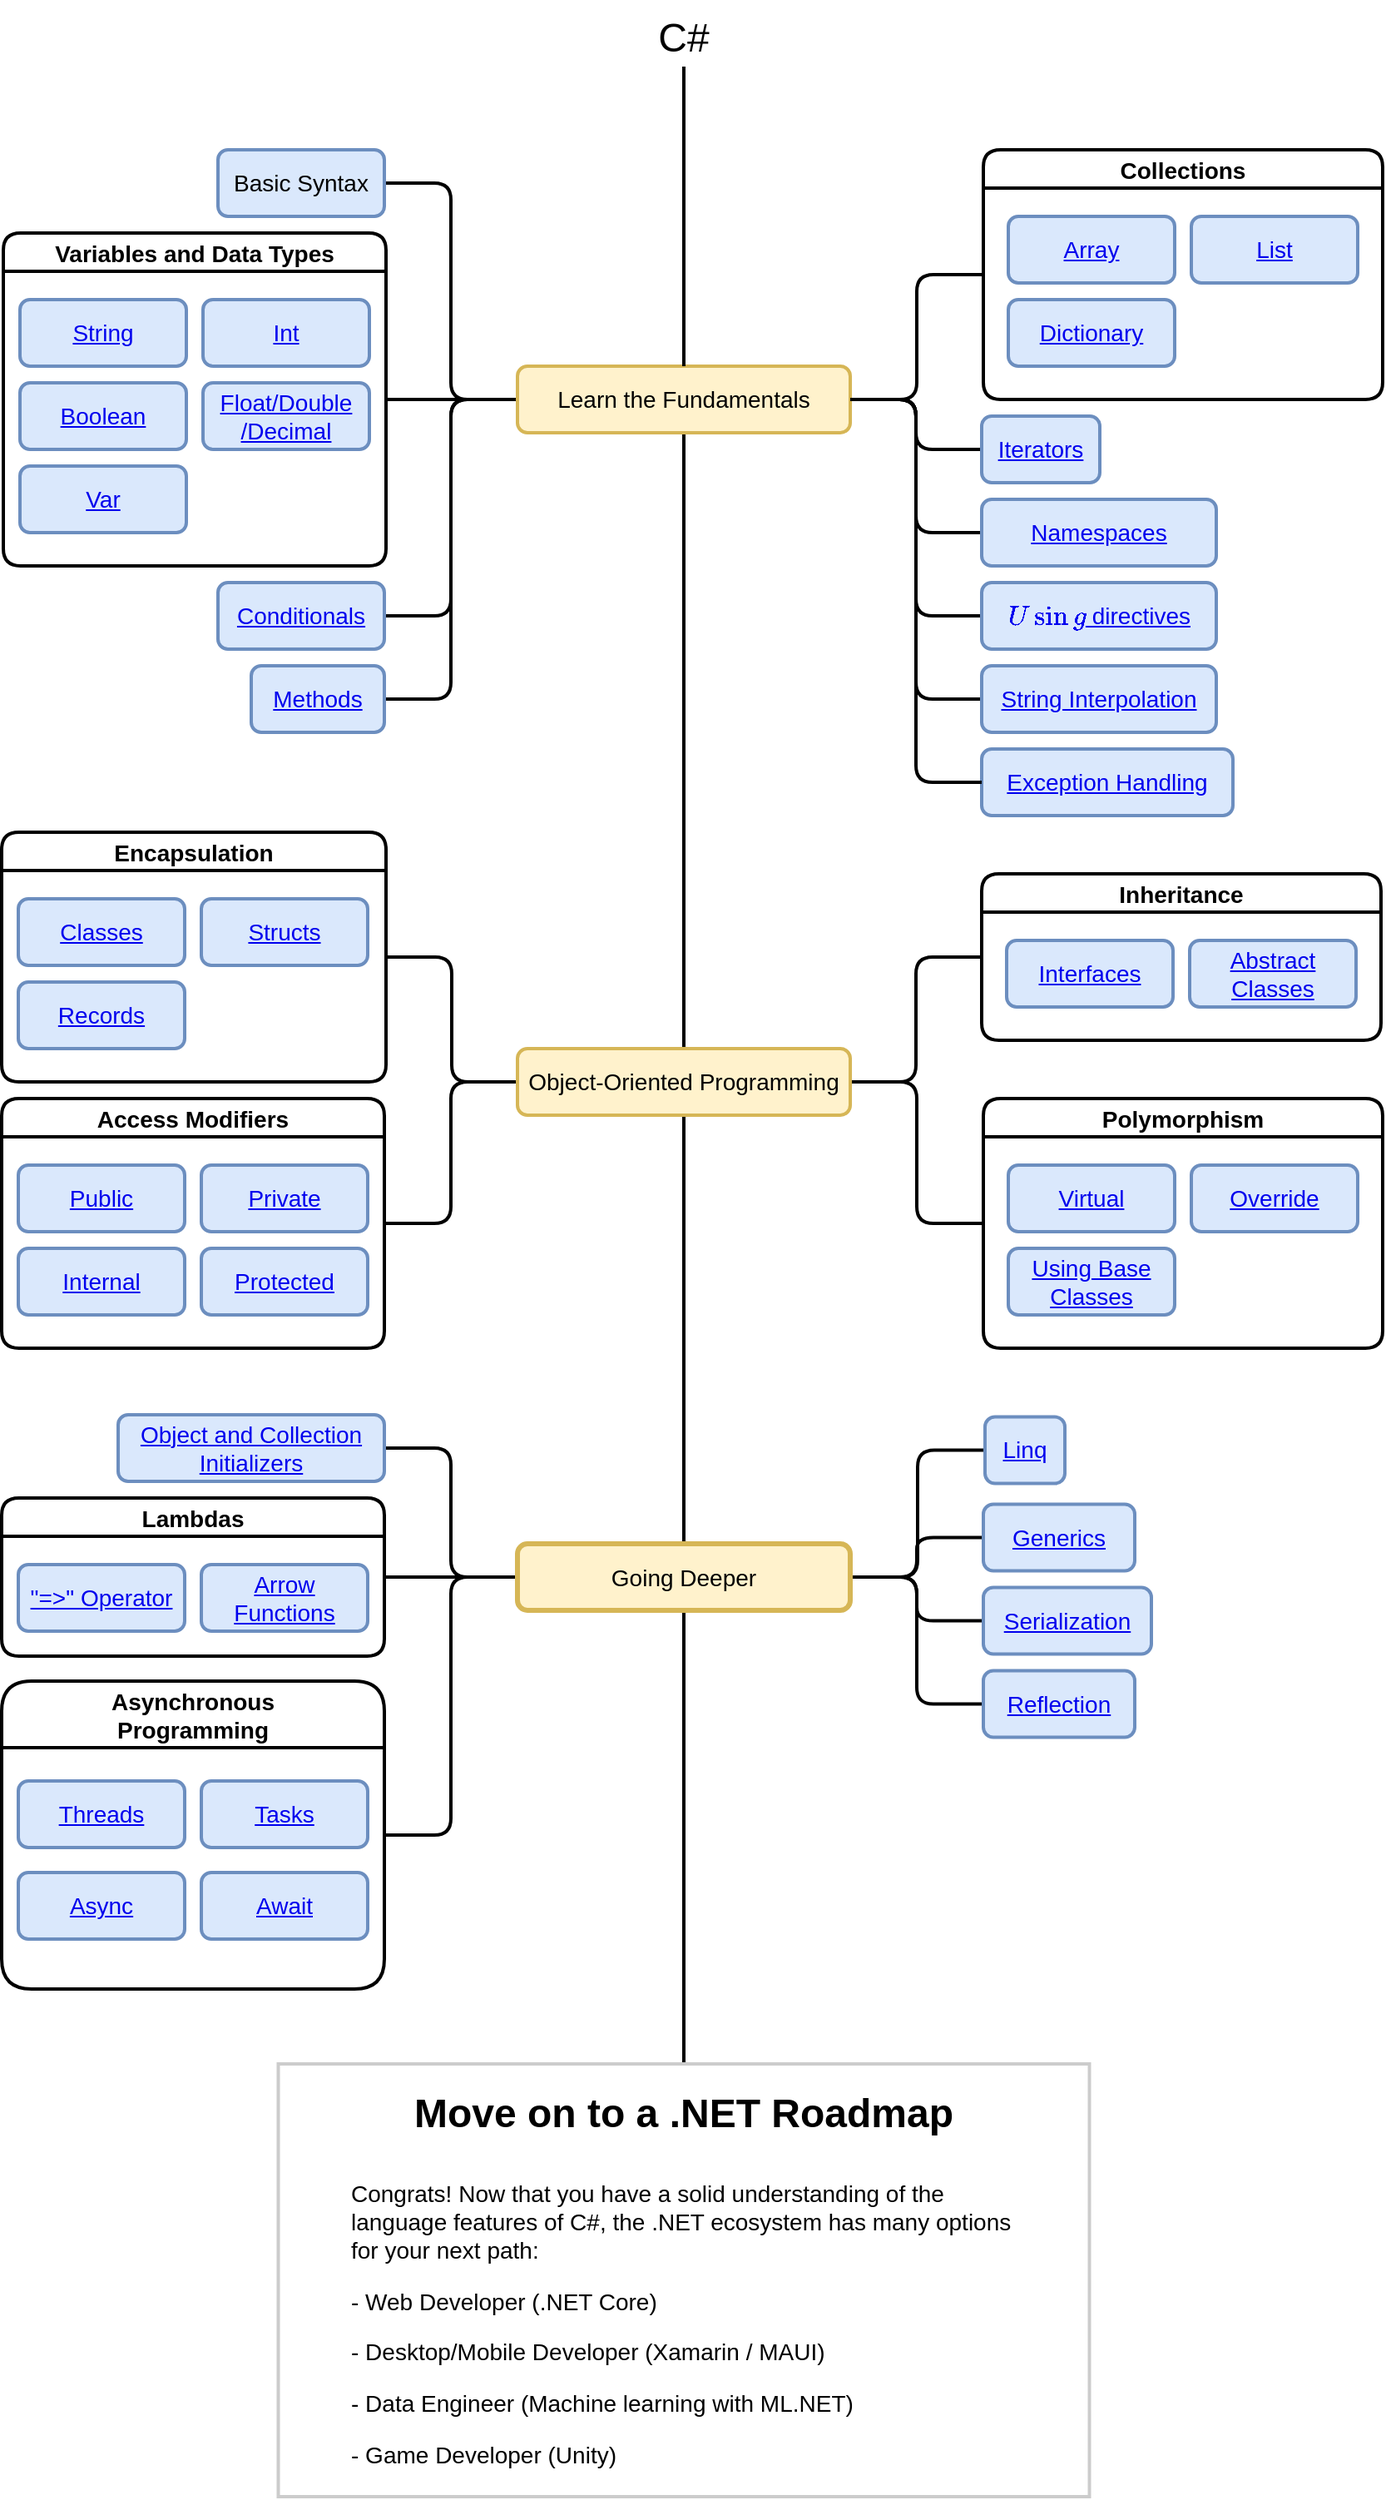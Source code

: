 <mxfile version="15.7.3" type="github">
  <diagram id="Bi8yQc8i4gSCwa7ISA3M" name="Page-1">
    <mxGraphModel dx="1483" dy="781" grid="1" gridSize="10" guides="1" tooltips="1" connect="1" arrows="0" fold="1" page="1" pageScale="1" pageWidth="850" pageHeight="1100" math="0" shadow="0">
      <root>
        <mxCell id="0" />
        <mxCell id="1" parent="0" />
        <mxCell id="HOgNb5vJPWKjZWPz9B7e-17" style="edgeStyle=orthogonalEdgeStyle;rounded=1;orthogonalLoop=1;jettySize=auto;html=1;exitX=0;exitY=0.5;exitDx=0;exitDy=0;entryX=1;entryY=0.5;entryDx=0;entryDy=0;fontSize=14;endArrow=none;endFill=0;strokeWidth=2;" parent="1" source="HOgNb5vJPWKjZWPz9B7e-1" target="HOgNb5vJPWKjZWPz9B7e-3" edge="1">
          <mxGeometry relative="1" as="geometry">
            <mxPoint x="311" y="150" as="sourcePoint" />
          </mxGeometry>
        </mxCell>
        <mxCell id="HOgNb5vJPWKjZWPz9B7e-18" style="edgeStyle=orthogonalEdgeStyle;rounded=1;orthogonalLoop=1;jettySize=auto;html=1;exitX=0;exitY=0.5;exitDx=0;exitDy=0;entryX=1;entryY=0.5;entryDx=0;entryDy=0;fontSize=14;endArrow=none;endFill=0;strokeWidth=2;" parent="1" source="HOgNb5vJPWKjZWPz9B7e-1" target="lwvj8f8YE6O9QnCj63W--41" edge="1">
          <mxGeometry relative="1" as="geometry">
            <mxPoint x="311" y="150" as="sourcePoint" />
            <mxPoint x="250" y="290" as="targetPoint" />
          </mxGeometry>
        </mxCell>
        <mxCell id="HOgNb5vJPWKjZWPz9B7e-20" style="edgeStyle=orthogonalEdgeStyle;rounded=1;orthogonalLoop=1;jettySize=auto;html=1;exitX=0;exitY=0.5;exitDx=0;exitDy=0;entryX=1;entryY=0.5;entryDx=0;entryDy=0;fontSize=14;endArrow=none;endFill=0;strokeWidth=2;" parent="1" source="HOgNb5vJPWKjZWPz9B7e-1" target="HOgNb5vJPWKjZWPz9B7e-5" edge="1">
          <mxGeometry relative="1" as="geometry">
            <mxPoint x="311" y="150" as="sourcePoint" />
          </mxGeometry>
        </mxCell>
        <mxCell id="HOgNb5vJPWKjZWPz9B7e-21" style="edgeStyle=orthogonalEdgeStyle;rounded=1;orthogonalLoop=1;jettySize=auto;html=1;exitX=0;exitY=0.5;exitDx=0;exitDy=0;entryX=1;entryY=0.5;entryDx=0;entryDy=0;fontSize=14;endArrow=none;endFill=0;strokeWidth=2;" parent="1" source="HOgNb5vJPWKjZWPz9B7e-1" target="HOgNb5vJPWKjZWPz9B7e-6" edge="1">
          <mxGeometry relative="1" as="geometry">
            <mxPoint x="311" y="150" as="sourcePoint" />
          </mxGeometry>
        </mxCell>
        <mxCell id="HOgNb5vJPWKjZWPz9B7e-24" style="edgeStyle=orthogonalEdgeStyle;rounded=1;orthogonalLoop=1;jettySize=auto;html=1;exitX=1;exitY=0.5;exitDx=0;exitDy=0;entryX=0;entryY=0.5;entryDx=0;entryDy=0;fontSize=14;endArrow=none;endFill=0;strokeWidth=2;" parent="1" source="HOgNb5vJPWKjZWPz9B7e-1" target="HOgNb5vJPWKjZWPz9B7e-7" edge="1">
          <mxGeometry relative="1" as="geometry" />
        </mxCell>
        <mxCell id="HOgNb5vJPWKjZWPz9B7e-25" style="edgeStyle=orthogonalEdgeStyle;rounded=1;orthogonalLoop=1;jettySize=auto;html=1;exitX=1;exitY=0.5;exitDx=0;exitDy=0;entryX=0;entryY=0.5;entryDx=0;entryDy=0;fontSize=14;endArrow=none;endFill=0;strokeWidth=2;" parent="1" source="HOgNb5vJPWKjZWPz9B7e-1" target="HOgNb5vJPWKjZWPz9B7e-10" edge="1">
          <mxGeometry relative="1" as="geometry" />
        </mxCell>
        <mxCell id="HOgNb5vJPWKjZWPz9B7e-28" style="edgeStyle=orthogonalEdgeStyle;rounded=1;orthogonalLoop=1;jettySize=auto;html=1;exitX=0.5;exitY=1;exitDx=0;exitDy=0;fontSize=14;endArrow=none;endFill=0;strokeWidth=2;" parent="1" source="HOgNb5vJPWKjZWPz9B7e-1" target="HOgNb5vJPWKjZWPz9B7e-27" edge="1">
          <mxGeometry relative="1" as="geometry" />
        </mxCell>
        <mxCell id="lwvj8f8YE6O9QnCj63W--19" style="edgeStyle=orthogonalEdgeStyle;rounded=1;orthogonalLoop=1;jettySize=auto;html=1;exitX=1;exitY=0.5;exitDx=0;exitDy=0;entryX=0;entryY=0.5;entryDx=0;entryDy=0;endArrow=none;endFill=0;strokeWidth=2;" edge="1" parent="1" source="HOgNb5vJPWKjZWPz9B7e-1" target="HOgNb5vJPWKjZWPz9B7e-9">
          <mxGeometry relative="1" as="geometry" />
        </mxCell>
        <mxCell id="lwvj8f8YE6O9QnCj63W--40" style="edgeStyle=orthogonalEdgeStyle;rounded=1;orthogonalLoop=1;jettySize=auto;html=1;exitX=1;exitY=0.5;exitDx=0;exitDy=0;entryX=0;entryY=0.5;entryDx=0;entryDy=0;endArrow=none;endFill=0;strokeWidth=2;" edge="1" parent="1" source="HOgNb5vJPWKjZWPz9B7e-1" target="lwvj8f8YE6O9QnCj63W--36">
          <mxGeometry relative="1" as="geometry" />
        </mxCell>
        <mxCell id="lwvj8f8YE6O9QnCj63W--48" style="edgeStyle=orthogonalEdgeStyle;rounded=1;orthogonalLoop=1;jettySize=auto;html=1;exitX=1;exitY=0.5;exitDx=0;exitDy=0;entryX=0;entryY=0.5;entryDx=0;entryDy=0;endArrow=none;endFill=0;strokeWidth=2;" edge="1" parent="1" source="HOgNb5vJPWKjZWPz9B7e-1" target="lwvj8f8YE6O9QnCj63W--47">
          <mxGeometry relative="1" as="geometry" />
        </mxCell>
        <mxCell id="HOgNb5vJPWKjZWPz9B7e-1" value="&lt;font style=&quot;font-size: 14px;&quot;&gt;Learn the Fundamentals&lt;/font&gt;" style="rounded=1;whiteSpace=wrap;html=1;fillColor=#fff2cc;strokeColor=#d6b656;strokeWidth=2;fontSize=14;" parent="1" vertex="1">
          <mxGeometry x="320" y="260" width="200" height="40" as="geometry" />
        </mxCell>
        <mxCell id="HOgNb5vJPWKjZWPz9B7e-19" style="edgeStyle=orthogonalEdgeStyle;rounded=1;orthogonalLoop=1;jettySize=auto;html=1;exitX=0.5;exitY=1;exitDx=0;exitDy=0;entryX=0.5;entryY=0;entryDx=0;entryDy=0;fontSize=14;endArrow=none;endFill=0;strokeWidth=2;" parent="1" source="HOgNb5vJPWKjZWPz9B7e-2" target="HOgNb5vJPWKjZWPz9B7e-1" edge="1">
          <mxGeometry relative="1" as="geometry" />
        </mxCell>
        <mxCell id="HOgNb5vJPWKjZWPz9B7e-2" value="&lt;div style=&quot;font-size: 24px;&quot;&gt;&lt;font style=&quot;font-size: 24px;&quot;&gt;C#&lt;/font&gt;&lt;/div&gt;" style="text;html=1;strokeColor=none;fillColor=none;align=center;verticalAlign=bottom;whiteSpace=wrap;rounded=0;fontSize=24;" parent="1" vertex="1">
          <mxGeometry x="390" y="40" width="60" height="40" as="geometry" />
        </mxCell>
        <mxCell id="HOgNb5vJPWKjZWPz9B7e-3" value="&lt;div style=&quot;font-size: 14px;&quot;&gt;Basic Syntax&lt;/div&gt;" style="rounded=1;whiteSpace=wrap;html=1;fillColor=#dae8fc;strokeColor=#6c8ebf;strokeWidth=2;fontSize=14;" parent="1" vertex="1">
          <mxGeometry x="140" y="130" width="100" height="40" as="geometry" />
        </mxCell>
        <UserObject label="&lt;div style=&quot;font-size: 14px&quot;&gt;&lt;a href=&quot;https://docs.microsoft.com/en-us/dotnet/csharp/language-reference/statements/selection-statements&quot;&gt;Conditionals&lt;/a&gt;&lt;/div&gt;" link="https://docs.microsoft.com/en-us/dotnet/csharp/language-reference/statements/selection-statements" linkTarget="_blank" id="HOgNb5vJPWKjZWPz9B7e-5">
          <mxCell style="rounded=1;whiteSpace=wrap;html=1;fillColor=#dae8fc;strokeColor=#6c8ebf;strokeWidth=2;fontSize=14;" parent="1" vertex="1">
            <mxGeometry x="140" y="390" width="100" height="40" as="geometry" />
          </mxCell>
        </UserObject>
        <UserObject label="&lt;a href=&quot;https://docs.microsoft.com/en-us/dotnet/csharp/methods&quot;&gt;Methods&lt;/a&gt;" link="https://docs.microsoft.com/en-us/dotnet/csharp/methods" linkTarget="_blank" id="HOgNb5vJPWKjZWPz9B7e-6">
          <mxCell style="rounded=1;whiteSpace=wrap;html=1;fillColor=#dae8fc;strokeColor=#6c8ebf;strokeWidth=2;fontSize=14;" parent="1" vertex="1">
            <mxGeometry x="160" y="440" width="80" height="40" as="geometry" />
          </mxCell>
        </UserObject>
        <UserObject label="&lt;a href=&quot;https://docs.microsoft.com/en-us/dotnet/csharp/fundamentals/types/namespaces&quot;&gt;Namespaces&lt;/a&gt;" link="https://docs.microsoft.com/en-us/dotnet/csharp/fundamentals/types/namespaces" linkTarget="_blank" id="HOgNb5vJPWKjZWPz9B7e-7">
          <mxCell style="rounded=1;whiteSpace=wrap;html=1;fillColor=#dae8fc;strokeColor=#6c8ebf;strokeWidth=2;fontSize=14;" parent="1" vertex="1">
            <mxGeometry x="599" y="340" width="141" height="40" as="geometry" />
          </mxCell>
        </UserObject>
        <UserObject label="&lt;div style=&quot;font-size: 14px&quot;&gt;&lt;a href=&quot;https://docs.microsoft.com/en-us/dotnet/csharp/programming-guide/concepts/iterators&quot;&gt;Iterators&lt;/a&gt;&lt;/div&gt;" link="https://docs.microsoft.com/en-us/dotnet/csharp/programming-guide/concepts/iterators" linkTarget="_blank" id="HOgNb5vJPWKjZWPz9B7e-9">
          <mxCell style="rounded=1;whiteSpace=wrap;html=1;fillColor=#dae8fc;strokeColor=#6c8ebf;strokeWidth=2;fontSize=14;" parent="1" vertex="1">
            <mxGeometry x="599" y="290" width="71" height="40" as="geometry" />
          </mxCell>
        </UserObject>
        <UserObject label="&lt;div style=&quot;font-size: 14px&quot;&gt;&lt;a href=&quot;https://docs.microsoft.com/en-us/dotnet/csharp/language-reference/tokens/interpolated&quot;&gt;String Interpolation&lt;br style=&quot;font-size: 14px&quot;&gt;&lt;/a&gt;&lt;/div&gt;" link="https://docs.microsoft.com/en-us/dotnet/csharp/language-reference/tokens/interpolated" linkTarget="_blank" id="HOgNb5vJPWKjZWPz9B7e-10">
          <mxCell style="rounded=1;whiteSpace=wrap;html=1;fillColor=#dae8fc;strokeColor=#6c8ebf;strokeWidth=2;fontSize=14;" parent="1" vertex="1">
            <mxGeometry x="599" y="440" width="141" height="40" as="geometry" />
          </mxCell>
        </UserObject>
        <UserObject label="&lt;div style=&quot;font-size: 14px&quot;&gt;&lt;a href=&quot;https://docs.microsoft.com/en-us/dotnet/csharp/fundamentals/exceptions/exception-handling&quot;&gt;Exception Handling&lt;/a&gt;&lt;br style=&quot;font-size: 14px&quot;&gt;&lt;/div&gt;" link="https://docs.microsoft.com/en-us/dotnet/csharp/fundamentals/exceptions/exception-handling" linkTarget="_blank" id="HOgNb5vJPWKjZWPz9B7e-11">
          <mxCell style="rounded=1;whiteSpace=wrap;html=1;fillColor=#dae8fc;strokeColor=#6c8ebf;strokeWidth=2;fontSize=14;" parent="1" vertex="1">
            <mxGeometry x="599" y="490" width="151" height="40" as="geometry" />
          </mxCell>
        </UserObject>
        <mxCell id="HOgNb5vJPWKjZWPz9B7e-26" style="edgeStyle=orthogonalEdgeStyle;rounded=1;orthogonalLoop=1;jettySize=auto;html=1;exitX=1;exitY=0.5;exitDx=0;exitDy=0;entryX=0;entryY=0.5;entryDx=0;entryDy=0;fontSize=14;endArrow=none;endFill=0;strokeWidth=2;" parent="1" source="HOgNb5vJPWKjZWPz9B7e-1" target="HOgNb5vJPWKjZWPz9B7e-11" edge="1">
          <mxGeometry relative="1" as="geometry">
            <mxPoint x="530" y="160" as="sourcePoint" />
            <mxPoint x="609" y="260" as="targetPoint" />
          </mxGeometry>
        </mxCell>
        <mxCell id="HOgNb5vJPWKjZWPz9B7e-49" style="edgeStyle=orthogonalEdgeStyle;rounded=1;orthogonalLoop=1;jettySize=auto;html=1;exitX=1;exitY=0.5;exitDx=0;exitDy=0;entryX=0;entryY=0.5;entryDx=0;entryDy=0;fontSize=14;endArrow=none;endFill=0;strokeWidth=2;" parent="1" source="HOgNb5vJPWKjZWPz9B7e-27" target="HOgNb5vJPWKjZWPz9B7e-41" edge="1">
          <mxGeometry relative="1" as="geometry" />
        </mxCell>
        <mxCell id="HOgNb5vJPWKjZWPz9B7e-50" style="edgeStyle=orthogonalEdgeStyle;rounded=1;orthogonalLoop=1;jettySize=auto;html=1;exitX=1;exitY=0.5;exitDx=0;exitDy=0;entryX=0;entryY=0.5;entryDx=0;entryDy=0;fontSize=14;endArrow=none;endFill=0;strokeWidth=2;" parent="1" source="HOgNb5vJPWKjZWPz9B7e-27" target="HOgNb5vJPWKjZWPz9B7e-36" edge="1">
          <mxGeometry relative="1" as="geometry" />
        </mxCell>
        <mxCell id="TVtdVuU6rrKW41aySdb2-4" style="edgeStyle=orthogonalEdgeStyle;rounded=1;orthogonalLoop=1;jettySize=auto;html=1;exitX=0.5;exitY=1;exitDx=0;exitDy=0;fontSize=24;endArrow=none;endFill=0;strokeWidth=2;" parent="1" source="HOgNb5vJPWKjZWPz9B7e-27" target="TVtdVuU6rrKW41aySdb2-2" edge="1">
          <mxGeometry relative="1" as="geometry" />
        </mxCell>
        <mxCell id="lwvj8f8YE6O9QnCj63W--28" style="edgeStyle=orthogonalEdgeStyle;rounded=1;orthogonalLoop=1;jettySize=auto;html=1;exitX=0;exitY=0.5;exitDx=0;exitDy=0;entryX=1;entryY=0.5;entryDx=0;entryDy=0;endArrow=none;endFill=0;strokeWidth=2;" edge="1" parent="1" source="HOgNb5vJPWKjZWPz9B7e-27" target="lwvj8f8YE6O9QnCj63W--2">
          <mxGeometry relative="1" as="geometry" />
        </mxCell>
        <mxCell id="lwvj8f8YE6O9QnCj63W--46" style="edgeStyle=orthogonalEdgeStyle;rounded=1;orthogonalLoop=1;jettySize=auto;html=1;exitX=0;exitY=0.5;exitDx=0;exitDy=0;entryX=1;entryY=0.5;entryDx=0;entryDy=0;endArrow=none;endFill=0;strokeWidth=2;" edge="1" parent="1" source="HOgNb5vJPWKjZWPz9B7e-27" target="HOgNb5vJPWKjZWPz9B7e-31">
          <mxGeometry relative="1" as="geometry" />
        </mxCell>
        <mxCell id="HOgNb5vJPWKjZWPz9B7e-27" value="&lt;div style=&quot;font-size: 14px&quot;&gt;&lt;font style=&quot;font-size: 14px&quot;&gt;Object-Oriented Programming&lt;/font&gt;&lt;/div&gt;" style="rounded=1;whiteSpace=wrap;html=1;fillColor=#fff2cc;strokeColor=#d6b656;strokeWidth=2;" parent="1" vertex="1">
          <mxGeometry x="320" y="670" width="200" height="40" as="geometry" />
        </mxCell>
        <UserObject label="Encapsulation" link="https://docs.microsoft.com/en-us/dotnet/csharp/fundamentals/object-oriented/" id="HOgNb5vJPWKjZWPz9B7e-31">
          <mxCell style="swimlane;rounded=1;fontSize=14;strokeWidth=2;" parent="1" vertex="1">
            <mxGeometry x="10" y="540" width="231" height="150" as="geometry" />
          </mxCell>
        </UserObject>
        <UserObject label="&lt;a href=&quot;https://docs.microsoft.com/en-us/dotnet/csharp/fundamentals/types/classes&quot;&gt;Classes&lt;/a&gt;" link="https://docs.microsoft.com/en-us/dotnet/csharp/fundamentals/types/classes" linkTarget="_blank" id="HOgNb5vJPWKjZWPz9B7e-30">
          <mxCell style="rounded=1;whiteSpace=wrap;html=1;fillColor=#dae8fc;strokeColor=#6c8ebf;strokeWidth=2;fontSize=14;" parent="HOgNb5vJPWKjZWPz9B7e-31" vertex="1">
            <mxGeometry x="10" y="40" width="100" height="40" as="geometry" />
          </mxCell>
        </UserObject>
        <UserObject label="&lt;a href=&quot;https://docs.microsoft.com/en-us/dotnet/csharp/language-reference/builtin-types/struct&quot;&gt;Structs&lt;/a&gt;" link="https://docs.microsoft.com/en-us/dotnet/csharp/language-reference/builtin-types/struct" id="HOgNb5vJPWKjZWPz9B7e-34">
          <mxCell style="rounded=1;whiteSpace=wrap;html=1;fillColor=#dae8fc;strokeColor=#6c8ebf;strokeWidth=2;fontSize=14;" parent="HOgNb5vJPWKjZWPz9B7e-31" vertex="1">
            <mxGeometry x="120" y="40" width="100" height="40" as="geometry" />
          </mxCell>
        </UserObject>
        <UserObject label="&lt;a href=&quot;https://docs.microsoft.com/en-us/dotnet/csharp/fundamentals/types/records&quot;&gt;Records&lt;/a&gt;" link="https://docs.microsoft.com/en-us/dotnet/csharp/fundamentals/types/records" linkTarget="_blank" id="HOgNb5vJPWKjZWPz9B7e-35">
          <mxCell style="rounded=1;whiteSpace=wrap;html=1;fillColor=#dae8fc;strokeColor=#6c8ebf;strokeWidth=2;fontSize=14;" parent="HOgNb5vJPWKjZWPz9B7e-31" vertex="1">
            <mxGeometry x="10" y="90" width="100" height="40" as="geometry" />
          </mxCell>
        </UserObject>
        <mxCell id="HOgNb5vJPWKjZWPz9B7e-36" value="Inheritance" style="swimlane;rounded=1;fontSize=14;strokeWidth=2;" parent="1" vertex="1">
          <mxGeometry x="599" y="565" width="240" height="100" as="geometry" />
        </mxCell>
        <UserObject label="&lt;a href=&quot;https://docs.microsoft.com/en-us/dotnet/csharp/fundamentals/types/interfaces&quot;&gt;Interfaces&lt;/a&gt;" link="https://docs.microsoft.com/en-us/dotnet/csharp/fundamentals/types/interfaces" linkTarget="_blank" id="HOgNb5vJPWKjZWPz9B7e-37">
          <mxCell style="rounded=1;whiteSpace=wrap;html=1;fillColor=#dae8fc;strokeColor=#6c8ebf;strokeWidth=2;fontSize=14;" parent="HOgNb5vJPWKjZWPz9B7e-36" vertex="1">
            <mxGeometry x="15" y="40" width="100" height="40" as="geometry" />
          </mxCell>
        </UserObject>
        <UserObject label="&lt;a href=&quot;https://docs.microsoft.com/en-us/dotnet/csharp/language-reference/keywords/abstract&quot;&gt;Abstract Classes&lt;/a&gt;" link="https://docs.microsoft.com/en-us/dotnet/csharp/language-reference/keywords/abstract" linkTarget="_blank" id="HOgNb5vJPWKjZWPz9B7e-38">
          <mxCell style="rounded=1;whiteSpace=wrap;html=1;fillColor=#dae8fc;strokeColor=#6c8ebf;strokeWidth=2;fontSize=14;" parent="HOgNb5vJPWKjZWPz9B7e-36" vertex="1">
            <mxGeometry x="125" y="40" width="100" height="40" as="geometry" />
          </mxCell>
        </UserObject>
        <mxCell id="HOgNb5vJPWKjZWPz9B7e-41" value="Polymorphism" style="swimlane;rounded=1;fontSize=14;strokeWidth=2;" parent="1" vertex="1">
          <mxGeometry x="600" y="700" width="240" height="150" as="geometry" />
        </mxCell>
        <UserObject label="&lt;a href=&quot;https://docs.microsoft.com/en-us/dotnet/csharp/language-reference/keywords/virtual&quot;&gt;Virtual&lt;/a&gt;" link="https://docs.microsoft.com/en-us/dotnet/csharp/language-reference/keywords/virtual" linkTarget="_blank" id="HOgNb5vJPWKjZWPz9B7e-43">
          <mxCell style="rounded=1;whiteSpace=wrap;html=1;fillColor=#dae8fc;strokeColor=#6c8ebf;strokeWidth=2;fontSize=14;" parent="HOgNb5vJPWKjZWPz9B7e-41" vertex="1">
            <mxGeometry x="15" y="40" width="100" height="40" as="geometry" />
          </mxCell>
        </UserObject>
        <UserObject label="&lt;a href=&quot;https://docs.microsoft.com/en-us/dotnet/csharp/language-reference/keywords/override&quot;&gt;Override&lt;/a&gt;" link="https://docs.microsoft.com/en-us/dotnet/csharp/language-reference/keywords/override" linkTarget="_blank" id="HOgNb5vJPWKjZWPz9B7e-44">
          <mxCell style="rounded=1;whiteSpace=wrap;html=1;fillColor=#dae8fc;strokeColor=#6c8ebf;strokeWidth=2;fontSize=14;" parent="HOgNb5vJPWKjZWPz9B7e-41" vertex="1">
            <mxGeometry x="125" y="40" width="100" height="40" as="geometry" />
          </mxCell>
        </UserObject>
        <UserObject label="&lt;a href=&quot;https://docs.microsoft.com/en-us/dotnet/csharp/language-reference/keywords/base&quot;&gt;Using Base Classes&lt;/a&gt;" link="https://docs.microsoft.com/en-us/dotnet/csharp/language-reference/keywords/base" linkTarget="_blank" id="HOgNb5vJPWKjZWPz9B7e-42">
          <mxCell style="rounded=1;whiteSpace=wrap;html=1;fillColor=#dae8fc;strokeColor=#6c8ebf;strokeWidth=2;fontSize=14;" parent="HOgNb5vJPWKjZWPz9B7e-41" vertex="1">
            <mxGeometry x="15" y="90" width="100" height="40" as="geometry" />
          </mxCell>
        </UserObject>
        <mxCell id="TVtdVuU6rrKW41aySdb2-7" style="edgeStyle=orthogonalEdgeStyle;rounded=1;orthogonalLoop=1;jettySize=auto;html=1;exitX=0;exitY=0.5;exitDx=0;exitDy=0;entryX=1;entryY=0.5;entryDx=0;entryDy=0;fontSize=24;endArrow=none;endFill=0;strokeWidth=2;" parent="1" source="TVtdVuU6rrKW41aySdb2-2" target="TVtdVuU6rrKW41aySdb2-5" edge="1">
          <mxGeometry relative="1" as="geometry" />
        </mxCell>
        <mxCell id="TVtdVuU6rrKW41aySdb2-20" style="edgeStyle=orthogonalEdgeStyle;rounded=1;orthogonalLoop=1;jettySize=auto;html=1;exitX=0;exitY=0.5;exitDx=0;exitDy=0;entryX=1;entryY=0.5;entryDx=0;entryDy=0;fontSize=24;endArrow=none;endFill=0;strokeWidth=2;" parent="1" source="TVtdVuU6rrKW41aySdb2-2" target="TVtdVuU6rrKW41aySdb2-12" edge="1">
          <mxGeometry relative="1" as="geometry" />
        </mxCell>
        <mxCell id="TVtdVuU6rrKW41aySdb2-23" style="edgeStyle=orthogonalEdgeStyle;rounded=1;orthogonalLoop=1;jettySize=auto;html=1;exitX=1;exitY=0.5;exitDx=0;exitDy=0;entryX=0;entryY=0.5;entryDx=0;entryDy=0;fontSize=24;endArrow=none;endFill=0;strokeWidth=2;" parent="1" source="TVtdVuU6rrKW41aySdb2-2" target="TVtdVuU6rrKW41aySdb2-21" edge="1">
          <mxGeometry relative="1" as="geometry" />
        </mxCell>
        <mxCell id="TVtdVuU6rrKW41aySdb2-24" style="edgeStyle=orthogonalEdgeStyle;rounded=1;orthogonalLoop=1;jettySize=auto;html=1;exitX=1;exitY=0.5;exitDx=0;exitDy=0;entryX=0;entryY=0.5;entryDx=0;entryDy=0;fontSize=24;endArrow=none;endFill=0;strokeWidth=2;" parent="1" source="TVtdVuU6rrKW41aySdb2-2" target="TVtdVuU6rrKW41aySdb2-22" edge="1">
          <mxGeometry relative="1" as="geometry" />
        </mxCell>
        <mxCell id="TVtdVuU6rrKW41aySdb2-38" style="edgeStyle=orthogonalEdgeStyle;rounded=1;orthogonalLoop=1;jettySize=auto;html=1;exitX=0.5;exitY=1;exitDx=0;exitDy=0;entryX=0.5;entryY=0;entryDx=0;entryDy=0;fontSize=14;endArrow=none;endFill=0;strokeWidth=2;" parent="1" source="TVtdVuU6rrKW41aySdb2-2" target="lwvj8f8YE6O9QnCj63W--57" edge="1">
          <mxGeometry relative="1" as="geometry">
            <mxPoint x="420" y="1240.0" as="targetPoint" />
          </mxGeometry>
        </mxCell>
        <mxCell id="lwvj8f8YE6O9QnCj63W--29" style="edgeStyle=orthogonalEdgeStyle;rounded=1;orthogonalLoop=1;jettySize=auto;html=1;exitX=1;exitY=0.5;exitDx=0;exitDy=0;entryX=0;entryY=0.5;entryDx=0;entryDy=0;endArrow=none;endFill=0;strokeWidth=2;" edge="1" parent="1" source="TVtdVuU6rrKW41aySdb2-2" target="quayTeWEfiAioYH7ORwF-3">
          <mxGeometry relative="1" as="geometry" />
        </mxCell>
        <mxCell id="lwvj8f8YE6O9QnCj63W--53" style="edgeStyle=orthogonalEdgeStyle;rounded=1;orthogonalLoop=1;jettySize=auto;html=1;exitX=1;exitY=0.5;exitDx=0;exitDy=0;entryX=0;entryY=0.5;entryDx=0;entryDy=0;endArrow=none;endFill=0;strokeWidth=2;" edge="1" parent="1" source="TVtdVuU6rrKW41aySdb2-2" target="TVtdVuU6rrKW41aySdb2-3">
          <mxGeometry relative="1" as="geometry" />
        </mxCell>
        <mxCell id="lwvj8f8YE6O9QnCj63W--54" style="edgeStyle=orthogonalEdgeStyle;rounded=1;orthogonalLoop=1;jettySize=auto;html=1;exitX=0;exitY=0.5;exitDx=0;exitDy=0;entryX=1;entryY=0.5;entryDx=0;entryDy=0;endArrow=none;endFill=0;strokeWidth=2;" edge="1" parent="1" source="TVtdVuU6rrKW41aySdb2-2" target="TVtdVuU6rrKW41aySdb2-16">
          <mxGeometry relative="1" as="geometry" />
        </mxCell>
        <mxCell id="TVtdVuU6rrKW41aySdb2-2" value="&lt;font style=&quot;font-size: 14px&quot;&gt;Going Deeper&lt;/font&gt;" style="rounded=1;whiteSpace=wrap;html=1;fillColor=#fff2cc;strokeColor=#d6b656;strokeWidth=3;" parent="1" vertex="1">
          <mxGeometry x="320" y="967.5" width="200" height="40" as="geometry" />
        </mxCell>
        <UserObject label="&lt;a href=&quot;https://docs.microsoft.com/en-us/dotnet/csharp/linq/&quot;&gt;Linq&lt;/a&gt;" link="https://docs.microsoft.com/en-us/dotnet/csharp/linq/" linkTarget="_blank" id="TVtdVuU6rrKW41aySdb2-3">
          <mxCell style="rounded=1;whiteSpace=wrap;html=1;fillColor=#dae8fc;strokeColor=#6c8ebf;strokeWidth=2;fontSize=14;" parent="1" vertex="1">
            <mxGeometry x="601" y="891.25" width="48" height="40" as="geometry" />
          </mxCell>
        </UserObject>
        <UserObject label="&lt;a href=&quot;https://docs.microsoft.com/en-us/dotnet/csharp/programming-guide/classes-and-structs/object-and-collection-initializers&quot;&gt;Object and Collection Initializers&lt;/a&gt;" link="https://docs.microsoft.com/en-us/dotnet/csharp/programming-guide/classes-and-structs/object-and-collection-initializers" linkTarget="_blank" id="TVtdVuU6rrKW41aySdb2-5">
          <mxCell style="rounded=1;whiteSpace=wrap;html=1;fillColor=#dae8fc;strokeColor=#6c8ebf;strokeWidth=2;fontSize=14;" parent="1" vertex="1">
            <mxGeometry x="80" y="890" width="160" height="40" as="geometry" />
          </mxCell>
        </UserObject>
        <mxCell id="TVtdVuU6rrKW41aySdb2-12" value="Lambdas" style="swimlane;rounded=1;fontSize=14;strokeWidth=2;" parent="1" vertex="1">
          <mxGeometry x="10" y="940" width="230" height="95" as="geometry" />
        </mxCell>
        <UserObject label="&lt;a href=&quot;https://docs.microsoft.com/en-us/dotnet/csharp/language-reference/operators/lambda-expressions&quot;&gt;Arrow Functions&lt;/a&gt;" link="https://docs.microsoft.com/en-us/dotnet/csharp/language-reference/operators/lambda-expressions" linkTarget="_blank" id="TVtdVuU6rrKW41aySdb2-13">
          <mxCell style="rounded=1;whiteSpace=wrap;html=1;fillColor=#dae8fc;strokeColor=#6c8ebf;strokeWidth=2;fontSize=14;" parent="TVtdVuU6rrKW41aySdb2-12" vertex="1">
            <mxGeometry x="120" y="40" width="100" height="40" as="geometry" />
          </mxCell>
        </UserObject>
        <UserObject label="&lt;a href=&quot;https://docs.microsoft.com/en-us/dotnet/csharp/language-reference/operators/lambda-operator&quot;&gt;&quot;=&amp;gt;&quot; Operator&lt;/a&gt;" link="https://docs.microsoft.com/en-us/dotnet/csharp/language-reference/operators/lambda-operator" linkTarget="_blank" id="TVtdVuU6rrKW41aySdb2-14">
          <mxCell style="rounded=1;whiteSpace=wrap;html=1;fillColor=#dae8fc;strokeColor=#6c8ebf;strokeWidth=2;fontSize=14;" parent="TVtdVuU6rrKW41aySdb2-12" vertex="1">
            <mxGeometry x="10" y="40" width="100" height="40" as="geometry" />
          </mxCell>
        </UserObject>
        <UserObject label="Asynchronous &#xa;Programming" link="https://docs.microsoft.com/en-us/dotnet/csharp/programming-guide/concepts/async/" id="TVtdVuU6rrKW41aySdb2-16">
          <mxCell style="swimlane;rounded=1;fontSize=14;strokeWidth=2;startSize=40;" parent="1" vertex="1">
            <mxGeometry x="10" y="1050" width="230" height="185" as="geometry" />
          </mxCell>
        </UserObject>
        <UserObject label="&lt;a href=&quot;https://docs.microsoft.com/en-us/dotnet/csharp/programming-guide/concepts/async/&quot;&gt;Tasks&lt;/a&gt;" link="https://docs.microsoft.com/en-us/dotnet/csharp/programming-guide/concepts/async/" linkTarget="_blank" id="TVtdVuU6rrKW41aySdb2-17">
          <mxCell style="rounded=1;whiteSpace=wrap;html=1;fillColor=#dae8fc;strokeColor=#6c8ebf;strokeWidth=2;fontSize=14;" parent="TVtdVuU6rrKW41aySdb2-16" vertex="1">
            <mxGeometry x="120" y="60" width="100" height="40" as="geometry" />
          </mxCell>
        </UserObject>
        <UserObject label="&lt;a href=&quot;https://docs.microsoft.com/en-us/dotnet/csharp/language-reference/keywords/async&quot;&gt;Async&lt;/a&gt;&lt;a href=&quot;https://docs.microsoft.com/en-us/dotnet/csharp/language-reference/operators/await&quot;&gt;&lt;/a&gt;" link="https://docs.microsoft.com/en-us/dotnet/csharp/language-reference/keywords/async" linkTarget="_blank" id="TVtdVuU6rrKW41aySdb2-18">
          <mxCell style="rounded=1;whiteSpace=wrap;html=1;fillColor=#dae8fc;strokeColor=#6c8ebf;strokeWidth=2;fontSize=14;" parent="TVtdVuU6rrKW41aySdb2-16" vertex="1">
            <mxGeometry x="10" y="115" width="100" height="40" as="geometry" />
          </mxCell>
        </UserObject>
        <UserObject label="&lt;a href=&quot;https://docs.microsoft.com/en-us/dotnet/csharp/language-reference/operators/await&quot;&gt;Await&lt;/a&gt;" link="https://docs.microsoft.com/en-us/dotnet/csharp/language-reference/operators/await" linkTarget="_blank" id="lwvj8f8YE6O9QnCj63W--49">
          <mxCell style="rounded=1;whiteSpace=wrap;html=1;fillColor=#dae8fc;strokeColor=#6c8ebf;strokeWidth=2;fontSize=14;" vertex="1" parent="TVtdVuU6rrKW41aySdb2-16">
            <mxGeometry x="120" y="115" width="100" height="40" as="geometry" />
          </mxCell>
        </UserObject>
        <UserObject label="&lt;a href=&quot;https://docs.microsoft.com/en-us/dotnet/standard/threading/using-threads-and-threading&quot;&gt;Threads&lt;/a&gt;" link="https://docs.microsoft.com/en-us/dotnet/standard/threading/using-threads-and-threading" linkTarget="_blank" id="lwvj8f8YE6O9QnCj63W--50">
          <mxCell style="rounded=1;whiteSpace=wrap;html=1;fillColor=#dae8fc;strokeColor=#6c8ebf;strokeWidth=2;fontSize=14;" vertex="1" parent="TVtdVuU6rrKW41aySdb2-16">
            <mxGeometry x="10" y="60" width="100" height="40" as="geometry" />
          </mxCell>
        </UserObject>
        <UserObject label="&lt;a href=&quot;https://docs.microsoft.com/en-us/dotnet/csharp/programming-guide/concepts/serialization/&quot;&gt;Serialization&lt;/a&gt;" link="https://docs.microsoft.com/en-us/dotnet/csharp/programming-guide/concepts/serialization/" linkTarget="_blank" id="TVtdVuU6rrKW41aySdb2-21">
          <mxCell style="rounded=1;whiteSpace=wrap;html=1;fillColor=#dae8fc;strokeColor=#6c8ebf;strokeWidth=2;fontSize=14;" parent="1" vertex="1">
            <mxGeometry x="600" y="993.75" width="101" height="40" as="geometry" />
          </mxCell>
        </UserObject>
        <UserObject label="&lt;a href=&quot;https://docs.microsoft.com/en-us/dotnet/csharp/programming-guide/concepts/reflection&quot;&gt;Reflection&lt;/a&gt;" link="https://docs.microsoft.com/en-us/dotnet/csharp/programming-guide/concepts/reflection" linkTarget="_blank" id="TVtdVuU6rrKW41aySdb2-22">
          <mxCell style="rounded=1;whiteSpace=wrap;html=1;fillColor=#dae8fc;strokeColor=#6c8ebf;strokeWidth=2;fontSize=14;" parent="1" vertex="1">
            <mxGeometry x="600" y="1043.75" width="91" height="40" as="geometry" />
          </mxCell>
        </UserObject>
        <UserObject label="&lt;a href=&quot;https://docs.microsoft.com/en-us/dotnet/csharp/fundamentals/types/generics&quot;&gt;Generics&lt;/a&gt;" link="https://docs.microsoft.com/en-us/dotnet/csharp/fundamentals/types/generics" linkTarget="_blank" id="quayTeWEfiAioYH7ORwF-3">
          <mxCell style="rounded=1;whiteSpace=wrap;html=1;fillColor=#dae8fc;strokeColor=#6c8ebf;strokeWidth=2;fontSize=14;" parent="1" vertex="1">
            <mxGeometry x="600" y="943.75" width="91" height="40" as="geometry" />
          </mxCell>
        </UserObject>
        <UserObject label="Access Modifiers" link="https://docs.microsoft.com/en-us/dotnet/csharp/programming-guide/classes-and-structs/access-modifiers" id="lwvj8f8YE6O9QnCj63W--2">
          <mxCell style="swimlane;rounded=1;fontSize=14;strokeWidth=2;" vertex="1" parent="1">
            <mxGeometry x="10" y="700" width="230" height="150" as="geometry" />
          </mxCell>
        </UserObject>
        <UserObject label="&lt;a href=&quot;https://docs.microsoft.com/en-us/dotnet/csharp/language-reference/keywords/public&quot;&gt;Public&lt;/a&gt;" link="https://docs.microsoft.com/en-us/dotnet/csharp/language-reference/keywords/public" linkTarget="_blank" id="lwvj8f8YE6O9QnCj63W--3">
          <mxCell style="rounded=1;whiteSpace=wrap;html=1;fillColor=#dae8fc;strokeColor=#6c8ebf;strokeWidth=2;fontSize=14;" vertex="1" parent="lwvj8f8YE6O9QnCj63W--2">
            <mxGeometry x="10" y="40" width="100" height="40" as="geometry" />
          </mxCell>
        </UserObject>
        <UserObject label="&lt;a href=&quot;https://docs.microsoft.com/en-us/dotnet/csharp/language-reference/keywords/private&quot;&gt;Private&lt;/a&gt;" link="https://docs.microsoft.com/en-us/dotnet/csharp/language-reference/keywords/private" linkTarget="_blank" id="lwvj8f8YE6O9QnCj63W--4">
          <mxCell style="rounded=1;whiteSpace=wrap;html=1;fillColor=#dae8fc;strokeColor=#6c8ebf;strokeWidth=2;fontSize=14;" vertex="1" parent="lwvj8f8YE6O9QnCj63W--2">
            <mxGeometry x="120" y="40" width="100" height="40" as="geometry" />
          </mxCell>
        </UserObject>
        <UserObject label="&lt;a href=&quot;https://docs.microsoft.com/en-us/dotnet/csharp/language-reference/keywords/internal&quot;&gt;Internal&lt;/a&gt;" link="https://docs.microsoft.com/en-us/dotnet/csharp/language-reference/keywords/internal" linkTarget="_blank" id="lwvj8f8YE6O9QnCj63W--5">
          <mxCell style="rounded=1;whiteSpace=wrap;html=1;fillColor=#dae8fc;strokeColor=#6c8ebf;strokeWidth=2;fontSize=14;" vertex="1" parent="lwvj8f8YE6O9QnCj63W--2">
            <mxGeometry x="10" y="90" width="100" height="40" as="geometry" />
          </mxCell>
        </UserObject>
        <UserObject label="&lt;a href=&quot;https://docs.microsoft.com/en-us/dotnet/csharp/language-reference/keywords/protected&quot;&gt;Protected&lt;/a&gt;" link="https://docs.microsoft.com/en-us/dotnet/csharp/language-reference/keywords/protected" linkTarget="_blank" id="lwvj8f8YE6O9QnCj63W--7">
          <mxCell style="rounded=1;whiteSpace=wrap;html=1;fillColor=#dae8fc;strokeColor=#6c8ebf;strokeWidth=2;fontSize=14;" vertex="1" parent="lwvj8f8YE6O9QnCj63W--2">
            <mxGeometry x="120" y="90" width="100" height="40" as="geometry" />
          </mxCell>
        </UserObject>
        <UserObject label="Collections" link="https://docs.microsoft.com/en-us/dotnet/csharp/programming-guide/concepts/collections" id="lwvj8f8YE6O9QnCj63W--36">
          <mxCell style="swimlane;rounded=1;fontSize=14;strokeWidth=2;" vertex="1" parent="1">
            <mxGeometry x="600" y="130" width="240" height="150" as="geometry" />
          </mxCell>
        </UserObject>
        <UserObject label="&lt;a href=&quot;https://docs.microsoft.com/en-us/dotnet/csharp/programming-guide/arrays/&quot;&gt;Array&lt;/a&gt;" link="https://docs.microsoft.com/en-us/dotnet/csharp/programming-guide/arrays/" linkTarget="_blank" id="lwvj8f8YE6O9QnCj63W--37">
          <mxCell style="rounded=1;whiteSpace=wrap;html=1;fillColor=#dae8fc;strokeColor=#6c8ebf;strokeWidth=2;fontSize=14;" vertex="1" parent="lwvj8f8YE6O9QnCj63W--36">
            <mxGeometry x="15" y="40" width="100" height="40" as="geometry" />
          </mxCell>
        </UserObject>
        <UserObject label="&lt;a href=&quot;https://docs.microsoft.com/en-us/dotnet/api/system.collections.generic.list-1&quot;&gt;List&lt;/a&gt;" link="https://docs.microsoft.com/en-us/dotnet/api/system.collections.generic.list-1" linkTarget="_blank" id="lwvj8f8YE6O9QnCj63W--38">
          <mxCell style="rounded=1;whiteSpace=wrap;html=1;fillColor=#dae8fc;strokeColor=#6c8ebf;strokeWidth=2;fontSize=14;" vertex="1" parent="lwvj8f8YE6O9QnCj63W--36">
            <mxGeometry x="125" y="40" width="100" height="40" as="geometry" />
          </mxCell>
        </UserObject>
        <UserObject label="&lt;a href=&quot;https://docs.microsoft.com/en-us/dotnet/api/system.collections.generic.dictionary-2&quot;&gt;Dictionary&lt;/a&gt;" link="https://docs.microsoft.com/en-us/dotnet/api/system.collections.generic.dictionary-2" linkTarget="_blank" id="lwvj8f8YE6O9QnCj63W--39">
          <mxCell style="rounded=1;whiteSpace=wrap;html=1;fillColor=#dae8fc;strokeColor=#6c8ebf;strokeWidth=2;fontSize=14;" vertex="1" parent="lwvj8f8YE6O9QnCj63W--36">
            <mxGeometry x="15" y="90" width="100" height="40" as="geometry" />
          </mxCell>
        </UserObject>
        <UserObject label="Variables and Data Types" link="https://docs.microsoft.com/en-us/dotnet/csharp/language-reference/builtin-types/built-in-types" id="lwvj8f8YE6O9QnCj63W--41">
          <mxCell style="swimlane;rounded=1;fontSize=14;strokeWidth=2;" vertex="1" parent="1">
            <mxGeometry x="11" y="180" width="230" height="200" as="geometry" />
          </mxCell>
        </UserObject>
        <UserObject label="&lt;a href=&quot;https://docs.microsoft.com/en-us/dotnet/csharp/language-reference/builtin-types/integral-numeric-types&quot;&gt;Int&lt;/a&gt;" link="https://docs.microsoft.com/en-us/dotnet/csharp/language-reference/builtin-types/integral-numeric-types" linkTarget="_blank" id="lwvj8f8YE6O9QnCj63W--14">
          <mxCell style="rounded=1;whiteSpace=wrap;html=1;fillColor=#dae8fc;strokeColor=#6c8ebf;strokeWidth=2;fontSize=14;" vertex="1" parent="lwvj8f8YE6O9QnCj63W--41">
            <mxGeometry x="120" y="40" width="100" height="40" as="geometry" />
          </mxCell>
        </UserObject>
        <UserObject label="&lt;a href=&quot;https://docs.microsoft.com/en-us/dotnet/csharp/language-reference/builtin-types/reference-types&quot;&gt;String&lt;/a&gt;" link="https://docs.microsoft.com/en-us/dotnet/csharp/language-reference/builtin-types/reference-types" linkTarget="_blank" id="lwvj8f8YE6O9QnCj63W--15">
          <mxCell style="rounded=1;whiteSpace=wrap;html=1;fillColor=#dae8fc;strokeColor=#6c8ebf;strokeWidth=2;fontSize=14;" vertex="1" parent="lwvj8f8YE6O9QnCj63W--41">
            <mxGeometry x="10" y="40" width="100" height="40" as="geometry" />
          </mxCell>
        </UserObject>
        <UserObject label="&lt;div&gt;&lt;a href=&quot;https://docs.microsoft.com/en-us/dotnet/csharp/language-reference/builtin-types/floating-point-numeric-types&quot;&gt;Float/Double&lt;/a&gt;&lt;/div&gt;&lt;div&gt;&lt;a href=&quot;https://docs.microsoft.com/en-us/dotnet/csharp/language-reference/builtin-types/floating-point-numeric-types&quot;&gt;/Decimal&lt;/a&gt;&lt;/div&gt;" link="https://docs.microsoft.com/en-us/dotnet/csharp/language-reference/builtin-types/floating-point-numeric-types" linkTarget="_blank" id="lwvj8f8YE6O9QnCj63W--16">
          <mxCell style="rounded=1;whiteSpace=wrap;html=1;fillColor=#dae8fc;strokeColor=#6c8ebf;strokeWidth=2;fontSize=14;" vertex="1" parent="lwvj8f8YE6O9QnCj63W--41">
            <mxGeometry x="120" y="90" width="100" height="40" as="geometry" />
          </mxCell>
        </UserObject>
        <UserObject label="&lt;a href=&quot;https://docs.microsoft.com/en-us/dotnet/csharp/language-reference/builtin-types/bool&quot;&gt;Boolean&lt;/a&gt;" linkTarget="_blank" link="https://docs.microsoft.com/en-us/dotnet/csharp/language-reference/builtin-types/bool" id="lwvj8f8YE6O9QnCj63W--17">
          <mxCell style="rounded=1;whiteSpace=wrap;html=1;fillColor=#dae8fc;strokeColor=#6c8ebf;strokeWidth=2;fontSize=14;" vertex="1" parent="lwvj8f8YE6O9QnCj63W--41">
            <mxGeometry x="10" y="90" width="100" height="40" as="geometry" />
          </mxCell>
        </UserObject>
        <UserObject label="&lt;a href=&quot;https://docs.microsoft.com/en-us/dotnet/csharp/fundamentals/types/anonymous-types&quot;&gt;Var&lt;/a&gt;" link="https://docs.microsoft.com/en-us/dotnet/csharp/fundamentals/types/anonymous-types" linkTarget="_blank" id="lwvj8f8YE6O9QnCj63W--18">
          <mxCell style="rounded=1;whiteSpace=wrap;html=1;fillColor=#dae8fc;strokeColor=#6c8ebf;strokeWidth=2;fontSize=14;" vertex="1" parent="lwvj8f8YE6O9QnCj63W--41">
            <mxGeometry x="10" y="140" width="100" height="40" as="geometry" />
          </mxCell>
        </UserObject>
        <UserObject label="&lt;a href=&quot;https://docs.microsoft.com/en-us/dotnet/csharp/language-reference/keywords/using-directive&quot;&gt;`Using` directives&lt;/a&gt;" link="https://docs.microsoft.com/en-us/dotnet/csharp/language-reference/keywords/using-directive" linkTarget="_blank" id="lwvj8f8YE6O9QnCj63W--47">
          <mxCell style="rounded=1;whiteSpace=wrap;html=1;fillColor=#dae8fc;strokeColor=#6c8ebf;strokeWidth=2;fontSize=14;" vertex="1" parent="1">
            <mxGeometry x="599" y="390" width="141" height="40" as="geometry" />
          </mxCell>
        </UserObject>
        <mxCell id="lwvj8f8YE6O9QnCj63W--57" value="&lt;h1 style=&quot;line-height: 2&quot; align=&quot;center&quot;&gt;Move on to a .NET Roadmap&lt;br&gt;&lt;/h1&gt;&lt;div align=&quot;left&quot;&gt;&lt;blockquote&gt;&lt;p style=&quot;font-size: 14px&quot;&gt;&lt;font style=&quot;font-size: 14px&quot;&gt;Congrats! Now that you have a solid understanding of the language features of C#, the .NET ecosystem has many options for your next path:&lt;/font&gt;&lt;/p&gt;&lt;/blockquote&gt;&lt;/div&gt;&lt;blockquote&gt;&lt;p style=&quot;font-size: 14px&quot; align=&quot;left&quot;&gt;&lt;font style=&quot;font-size: 14px&quot;&gt;- Web Developer (.NET Core)&lt;br&gt;&lt;/font&gt;&lt;/p&gt;&lt;p style=&quot;font-size: 14px&quot; align=&quot;left&quot;&gt;&lt;font style=&quot;font-size: 14px&quot;&gt;- Desktop/Mobile Developer (Xamarin / MAUI)&lt;br&gt;&lt;/font&gt;&lt;/p&gt;&lt;p style=&quot;font-size: 14px&quot; align=&quot;left&quot;&gt;&lt;font style=&quot;font-size: 14px&quot;&gt;- Data Engineer (Machine learning with ML.NET)&lt;br&gt;&lt;/font&gt;&lt;/p&gt;&lt;p style=&quot;font-size: 14px&quot; align=&quot;left&quot;&gt;&lt;font style=&quot;font-size: 14px&quot;&gt;- Game Developer (Unity)&lt;/font&gt;&lt;br&gt;&lt;/p&gt;&lt;/blockquote&gt;" style="text;html=1;spacing=5;spacingTop=-20;whiteSpace=wrap;overflow=hidden;rounded=0;strokeColor=#CCCCCC;strokeWidth=2;glass=0;fillColor=default;align=center;" vertex="1" parent="1">
          <mxGeometry x="176.25" y="1280" width="487.5" height="260" as="geometry" />
        </mxCell>
      </root>
    </mxGraphModel>
  </diagram>
</mxfile>
